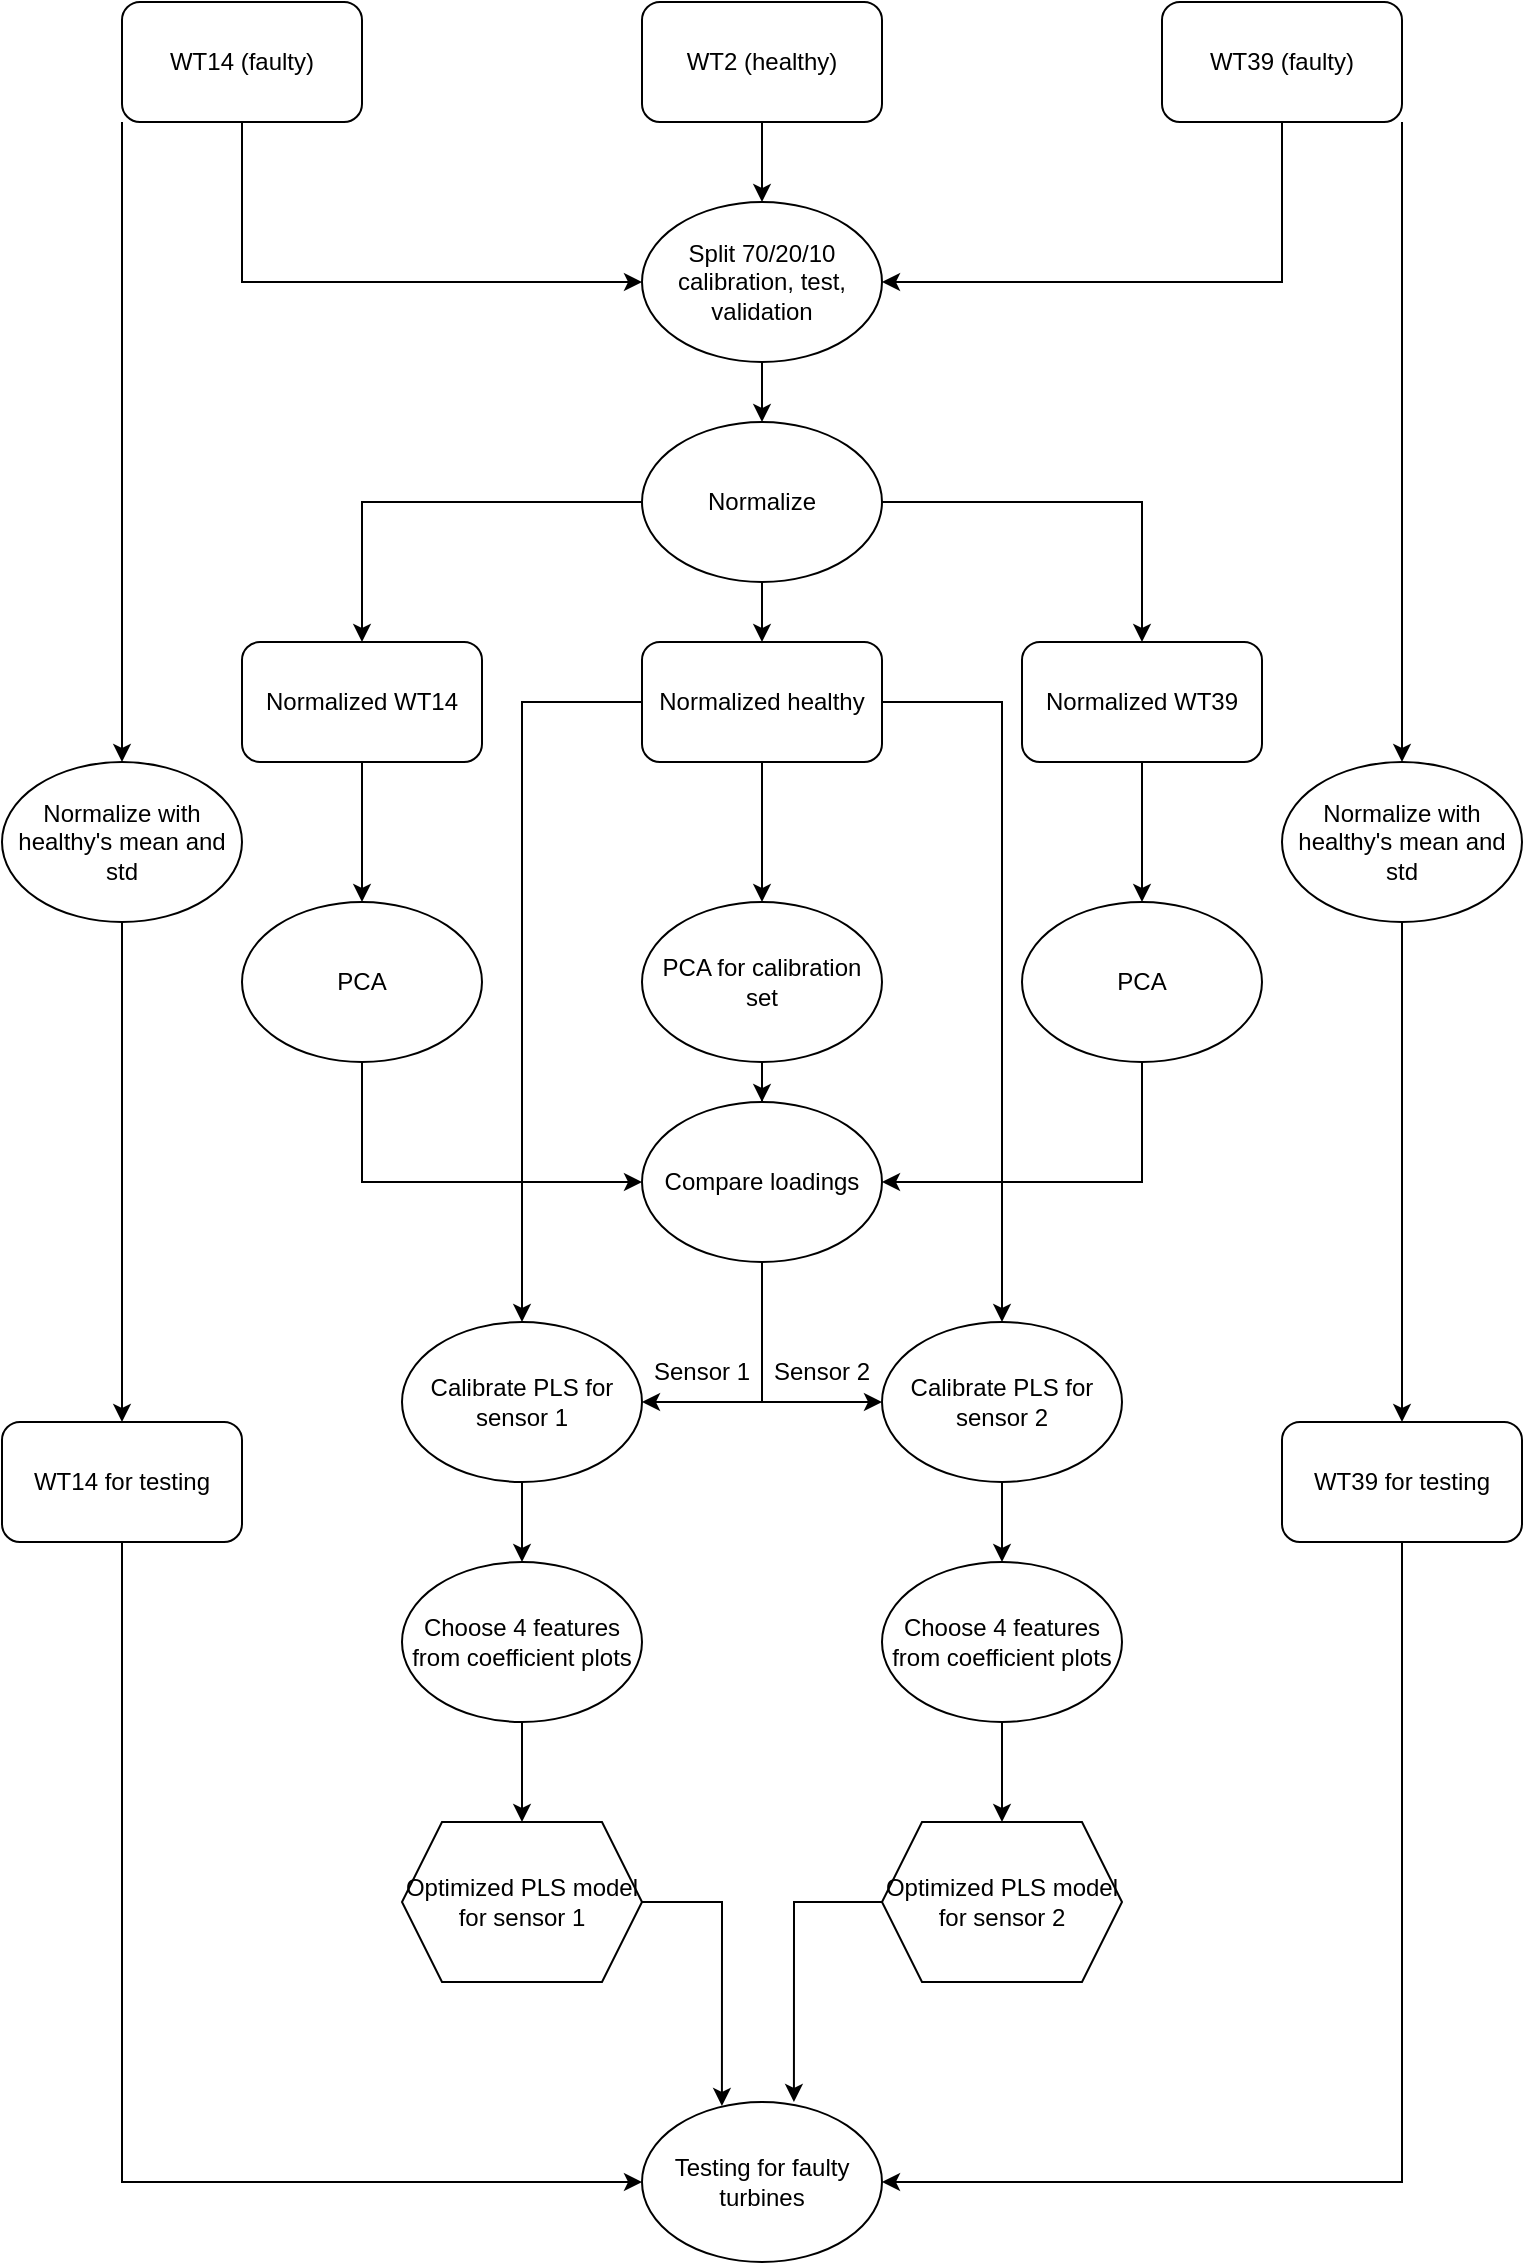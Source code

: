 <mxfile version="22.0.4" type="github">
  <diagram name="Page-1" id="frlsa_pneO61_Gw_KAdB">
    <mxGraphModel dx="2058" dy="1142" grid="1" gridSize="10" guides="1" tooltips="1" connect="1" arrows="1" fold="1" page="1" pageScale="1" pageWidth="850" pageHeight="1100" math="0" shadow="0">
      <root>
        <mxCell id="0" />
        <mxCell id="1" parent="0" />
        <mxCell id="ozctogzyn5P9TWFzlbEa-17" style="edgeStyle=orthogonalEdgeStyle;rounded=0;orthogonalLoop=1;jettySize=auto;html=1;exitX=0.5;exitY=1;exitDx=0;exitDy=0;" parent="1" edge="1">
          <mxGeometry relative="1" as="geometry">
            <mxPoint x="410" y="300" as="sourcePoint" />
          </mxGeometry>
        </mxCell>
        <mxCell id="ozctogzyn5P9TWFzlbEa-19" style="edgeStyle=orthogonalEdgeStyle;rounded=0;orthogonalLoop=1;jettySize=auto;html=1;exitX=0.5;exitY=1;exitDx=0;exitDy=0;" parent="1" edge="1">
          <mxGeometry relative="1" as="geometry">
            <mxPoint x="410" y="390" as="sourcePoint" />
          </mxGeometry>
        </mxCell>
        <mxCell id="ozctogzyn5P9TWFzlbEa-21" style="edgeStyle=orthogonalEdgeStyle;rounded=0;orthogonalLoop=1;jettySize=auto;html=1;exitX=1;exitY=0.5;exitDx=0;exitDy=0;entryX=0;entryY=0.5;entryDx=0;entryDy=0;" parent="1" edge="1">
          <mxGeometry relative="1" as="geometry">
            <mxPoint x="410" y="450" as="sourcePoint" />
          </mxGeometry>
        </mxCell>
        <mxCell id="ozctogzyn5P9TWFzlbEa-24" style="edgeStyle=orthogonalEdgeStyle;rounded=0;orthogonalLoop=1;jettySize=auto;html=1;exitX=0.5;exitY=1;exitDx=0;exitDy=0;entryX=0.5;entryY=0;entryDx=0;entryDy=0;" parent="1" edge="1">
          <mxGeometry relative="1" as="geometry">
            <mxPoint x="350" y="480" as="sourcePoint" />
          </mxGeometry>
        </mxCell>
        <mxCell id="ZODMK0UDfP6Zf_iu29Jf-11" style="edgeStyle=orthogonalEdgeStyle;rounded=0;orthogonalLoop=1;jettySize=auto;html=1;" edge="1" parent="1" source="ZODMK0UDfP6Zf_iu29Jf-1" target="ZODMK0UDfP6Zf_iu29Jf-10">
          <mxGeometry relative="1" as="geometry" />
        </mxCell>
        <mxCell id="ZODMK0UDfP6Zf_iu29Jf-1" value="Split 70/20/10 calibration, test, validation" style="ellipse;whiteSpace=wrap;html=1;" vertex="1" parent="1">
          <mxGeometry x="340" y="320" width="120" height="80" as="geometry" />
        </mxCell>
        <mxCell id="ZODMK0UDfP6Zf_iu29Jf-9" style="edgeStyle=orthogonalEdgeStyle;rounded=0;orthogonalLoop=1;jettySize=auto;html=1;exitX=0.5;exitY=1;exitDx=0;exitDy=0;entryX=0;entryY=0.5;entryDx=0;entryDy=0;" edge="1" parent="1" source="ZODMK0UDfP6Zf_iu29Jf-4" target="ZODMK0UDfP6Zf_iu29Jf-1">
          <mxGeometry relative="1" as="geometry" />
        </mxCell>
        <mxCell id="ZODMK0UDfP6Zf_iu29Jf-68" style="edgeStyle=orthogonalEdgeStyle;rounded=0;orthogonalLoop=1;jettySize=auto;html=1;exitX=0;exitY=1;exitDx=0;exitDy=0;entryX=0.5;entryY=0;entryDx=0;entryDy=0;" edge="1" parent="1" source="ZODMK0UDfP6Zf_iu29Jf-4" target="ZODMK0UDfP6Zf_iu29Jf-64">
          <mxGeometry relative="1" as="geometry" />
        </mxCell>
        <mxCell id="ZODMK0UDfP6Zf_iu29Jf-4" value="WT14 (faulty)" style="rounded=1;whiteSpace=wrap;html=1;" vertex="1" parent="1">
          <mxGeometry x="80" y="220" width="120" height="60" as="geometry" />
        </mxCell>
        <mxCell id="ZODMK0UDfP6Zf_iu29Jf-7" style="edgeStyle=orthogonalEdgeStyle;rounded=0;orthogonalLoop=1;jettySize=auto;html=1;entryX=0.5;entryY=0;entryDx=0;entryDy=0;" edge="1" parent="1" source="ZODMK0UDfP6Zf_iu29Jf-5" target="ZODMK0UDfP6Zf_iu29Jf-1">
          <mxGeometry relative="1" as="geometry" />
        </mxCell>
        <mxCell id="ZODMK0UDfP6Zf_iu29Jf-5" value="WT2 (healthy)" style="rounded=1;whiteSpace=wrap;html=1;" vertex="1" parent="1">
          <mxGeometry x="340" y="220" width="120" height="60" as="geometry" />
        </mxCell>
        <mxCell id="ZODMK0UDfP6Zf_iu29Jf-8" style="edgeStyle=orthogonalEdgeStyle;rounded=0;orthogonalLoop=1;jettySize=auto;html=1;exitX=0.5;exitY=1;exitDx=0;exitDy=0;entryX=1;entryY=0.5;entryDx=0;entryDy=0;" edge="1" parent="1" source="ZODMK0UDfP6Zf_iu29Jf-6" target="ZODMK0UDfP6Zf_iu29Jf-1">
          <mxGeometry relative="1" as="geometry" />
        </mxCell>
        <mxCell id="ZODMK0UDfP6Zf_iu29Jf-66" style="edgeStyle=orthogonalEdgeStyle;rounded=0;orthogonalLoop=1;jettySize=auto;html=1;exitX=1;exitY=1;exitDx=0;exitDy=0;" edge="1" parent="1" source="ZODMK0UDfP6Zf_iu29Jf-6" target="ZODMK0UDfP6Zf_iu29Jf-65">
          <mxGeometry relative="1" as="geometry" />
        </mxCell>
        <mxCell id="ZODMK0UDfP6Zf_iu29Jf-6" value="WT39 (faulty)" style="rounded=1;whiteSpace=wrap;html=1;" vertex="1" parent="1">
          <mxGeometry x="600" y="220" width="120" height="60" as="geometry" />
        </mxCell>
        <mxCell id="ZODMK0UDfP6Zf_iu29Jf-15" style="edgeStyle=orthogonalEdgeStyle;rounded=0;orthogonalLoop=1;jettySize=auto;html=1;exitX=0;exitY=0.5;exitDx=0;exitDy=0;entryX=0.5;entryY=0;entryDx=0;entryDy=0;" edge="1" parent="1" source="ZODMK0UDfP6Zf_iu29Jf-10" target="ZODMK0UDfP6Zf_iu29Jf-13">
          <mxGeometry relative="1" as="geometry" />
        </mxCell>
        <mxCell id="ZODMK0UDfP6Zf_iu29Jf-16" style="edgeStyle=orthogonalEdgeStyle;rounded=0;orthogonalLoop=1;jettySize=auto;html=1;entryX=0.5;entryY=0;entryDx=0;entryDy=0;" edge="1" parent="1" source="ZODMK0UDfP6Zf_iu29Jf-10" target="ZODMK0UDfP6Zf_iu29Jf-12">
          <mxGeometry relative="1" as="geometry" />
        </mxCell>
        <mxCell id="ZODMK0UDfP6Zf_iu29Jf-17" style="edgeStyle=orthogonalEdgeStyle;rounded=0;orthogonalLoop=1;jettySize=auto;html=1;entryX=0.5;entryY=0;entryDx=0;entryDy=0;" edge="1" parent="1" source="ZODMK0UDfP6Zf_iu29Jf-10" target="ZODMK0UDfP6Zf_iu29Jf-14">
          <mxGeometry relative="1" as="geometry" />
        </mxCell>
        <mxCell id="ZODMK0UDfP6Zf_iu29Jf-10" value="Normalize" style="ellipse;whiteSpace=wrap;html=1;" vertex="1" parent="1">
          <mxGeometry x="340" y="430" width="120" height="80" as="geometry" />
        </mxCell>
        <mxCell id="ZODMK0UDfP6Zf_iu29Jf-34" style="edgeStyle=orthogonalEdgeStyle;rounded=0;orthogonalLoop=1;jettySize=auto;html=1;exitX=0;exitY=0.5;exitDx=0;exitDy=0;entryX=0.5;entryY=0;entryDx=0;entryDy=0;" edge="1" parent="1" source="ZODMK0UDfP6Zf_iu29Jf-12" target="ZODMK0UDfP6Zf_iu29Jf-32">
          <mxGeometry relative="1" as="geometry" />
        </mxCell>
        <mxCell id="ZODMK0UDfP6Zf_iu29Jf-35" style="edgeStyle=orthogonalEdgeStyle;rounded=0;orthogonalLoop=1;jettySize=auto;html=1;exitX=1;exitY=0.5;exitDx=0;exitDy=0;" edge="1" parent="1" source="ZODMK0UDfP6Zf_iu29Jf-12" target="ZODMK0UDfP6Zf_iu29Jf-33">
          <mxGeometry relative="1" as="geometry" />
        </mxCell>
        <mxCell id="ZODMK0UDfP6Zf_iu29Jf-59" style="edgeStyle=orthogonalEdgeStyle;rounded=0;orthogonalLoop=1;jettySize=auto;html=1;entryX=0.5;entryY=0;entryDx=0;entryDy=0;" edge="1" parent="1" source="ZODMK0UDfP6Zf_iu29Jf-12" target="ZODMK0UDfP6Zf_iu29Jf-19">
          <mxGeometry relative="1" as="geometry" />
        </mxCell>
        <mxCell id="ZODMK0UDfP6Zf_iu29Jf-12" value="Normalized healthy" style="rounded=1;whiteSpace=wrap;html=1;" vertex="1" parent="1">
          <mxGeometry x="340" y="540" width="120" height="60" as="geometry" />
        </mxCell>
        <mxCell id="ZODMK0UDfP6Zf_iu29Jf-21" style="edgeStyle=orthogonalEdgeStyle;rounded=0;orthogonalLoop=1;jettySize=auto;html=1;exitX=0.5;exitY=1;exitDx=0;exitDy=0;entryX=0.5;entryY=0;entryDx=0;entryDy=0;" edge="1" parent="1" source="ZODMK0UDfP6Zf_iu29Jf-13" target="ZODMK0UDfP6Zf_iu29Jf-18">
          <mxGeometry relative="1" as="geometry" />
        </mxCell>
        <mxCell id="ZODMK0UDfP6Zf_iu29Jf-13" value="Normalized WT14" style="rounded=1;whiteSpace=wrap;html=1;" vertex="1" parent="1">
          <mxGeometry x="140" y="540" width="120" height="60" as="geometry" />
        </mxCell>
        <mxCell id="ZODMK0UDfP6Zf_iu29Jf-23" style="edgeStyle=orthogonalEdgeStyle;rounded=0;orthogonalLoop=1;jettySize=auto;html=1;exitX=0.5;exitY=1;exitDx=0;exitDy=0;entryX=0.5;entryY=0;entryDx=0;entryDy=0;" edge="1" parent="1" source="ZODMK0UDfP6Zf_iu29Jf-14" target="ZODMK0UDfP6Zf_iu29Jf-20">
          <mxGeometry relative="1" as="geometry" />
        </mxCell>
        <mxCell id="ZODMK0UDfP6Zf_iu29Jf-14" value="Normalized WT39" style="rounded=1;whiteSpace=wrap;html=1;" vertex="1" parent="1">
          <mxGeometry x="530" y="540" width="120" height="60" as="geometry" />
        </mxCell>
        <mxCell id="ZODMK0UDfP6Zf_iu29Jf-28" style="edgeStyle=orthogonalEdgeStyle;rounded=0;orthogonalLoop=1;jettySize=auto;html=1;entryX=0;entryY=0.5;entryDx=0;entryDy=0;exitX=0.5;exitY=1;exitDx=0;exitDy=0;" edge="1" parent="1" source="ZODMK0UDfP6Zf_iu29Jf-18" target="ZODMK0UDfP6Zf_iu29Jf-24">
          <mxGeometry relative="1" as="geometry" />
        </mxCell>
        <mxCell id="ZODMK0UDfP6Zf_iu29Jf-18" value="PCA" style="ellipse;whiteSpace=wrap;html=1;" vertex="1" parent="1">
          <mxGeometry x="140" y="670" width="120" height="80" as="geometry" />
        </mxCell>
        <mxCell id="ZODMK0UDfP6Zf_iu29Jf-25" style="edgeStyle=orthogonalEdgeStyle;rounded=0;orthogonalLoop=1;jettySize=auto;html=1;" edge="1" parent="1" source="ZODMK0UDfP6Zf_iu29Jf-19" target="ZODMK0UDfP6Zf_iu29Jf-24">
          <mxGeometry relative="1" as="geometry" />
        </mxCell>
        <mxCell id="ZODMK0UDfP6Zf_iu29Jf-19" value="PCA for calibration set" style="ellipse;whiteSpace=wrap;html=1;" vertex="1" parent="1">
          <mxGeometry x="340" y="670" width="120" height="80" as="geometry" />
        </mxCell>
        <mxCell id="ZODMK0UDfP6Zf_iu29Jf-26" style="edgeStyle=orthogonalEdgeStyle;rounded=0;orthogonalLoop=1;jettySize=auto;html=1;entryX=1;entryY=0.5;entryDx=0;entryDy=0;exitX=0.5;exitY=1;exitDx=0;exitDy=0;" edge="1" parent="1" source="ZODMK0UDfP6Zf_iu29Jf-20" target="ZODMK0UDfP6Zf_iu29Jf-24">
          <mxGeometry relative="1" as="geometry" />
        </mxCell>
        <mxCell id="ZODMK0UDfP6Zf_iu29Jf-20" value="PCA" style="ellipse;whiteSpace=wrap;html=1;" vertex="1" parent="1">
          <mxGeometry x="530" y="670" width="120" height="80" as="geometry" />
        </mxCell>
        <mxCell id="ZODMK0UDfP6Zf_iu29Jf-37" style="edgeStyle=orthogonalEdgeStyle;rounded=0;orthogonalLoop=1;jettySize=auto;html=1;exitX=0.5;exitY=1;exitDx=0;exitDy=0;entryX=1;entryY=0.5;entryDx=0;entryDy=0;" edge="1" parent="1" source="ZODMK0UDfP6Zf_iu29Jf-24" target="ZODMK0UDfP6Zf_iu29Jf-32">
          <mxGeometry relative="1" as="geometry" />
        </mxCell>
        <mxCell id="ZODMK0UDfP6Zf_iu29Jf-38" style="edgeStyle=orthogonalEdgeStyle;rounded=0;orthogonalLoop=1;jettySize=auto;html=1;entryX=0;entryY=0.5;entryDx=0;entryDy=0;" edge="1" parent="1" source="ZODMK0UDfP6Zf_iu29Jf-24" target="ZODMK0UDfP6Zf_iu29Jf-33">
          <mxGeometry relative="1" as="geometry" />
        </mxCell>
        <mxCell id="ZODMK0UDfP6Zf_iu29Jf-24" value="Compare loadings" style="ellipse;whiteSpace=wrap;html=1;" vertex="1" parent="1">
          <mxGeometry x="340" y="770" width="120" height="80" as="geometry" />
        </mxCell>
        <mxCell id="ZODMK0UDfP6Zf_iu29Jf-42" style="edgeStyle=orthogonalEdgeStyle;rounded=0;orthogonalLoop=1;jettySize=auto;html=1;" edge="1" parent="1" source="ZODMK0UDfP6Zf_iu29Jf-32" target="ZODMK0UDfP6Zf_iu29Jf-40">
          <mxGeometry relative="1" as="geometry" />
        </mxCell>
        <mxCell id="ZODMK0UDfP6Zf_iu29Jf-32" value="Calibrate PLS for sensor 1" style="ellipse;whiteSpace=wrap;html=1;" vertex="1" parent="1">
          <mxGeometry x="220" y="880" width="120" height="80" as="geometry" />
        </mxCell>
        <mxCell id="ZODMK0UDfP6Zf_iu29Jf-43" style="edgeStyle=orthogonalEdgeStyle;rounded=0;orthogonalLoop=1;jettySize=auto;html=1;" edge="1" parent="1" source="ZODMK0UDfP6Zf_iu29Jf-33" target="ZODMK0UDfP6Zf_iu29Jf-41">
          <mxGeometry relative="1" as="geometry" />
        </mxCell>
        <mxCell id="ZODMK0UDfP6Zf_iu29Jf-33" value="Calibrate PLS for sensor 2" style="ellipse;whiteSpace=wrap;html=1;" vertex="1" parent="1">
          <mxGeometry x="460" y="880" width="120" height="80" as="geometry" />
        </mxCell>
        <mxCell id="ZODMK0UDfP6Zf_iu29Jf-36" value="Sensor 1" style="text;html=1;strokeColor=none;fillColor=none;align=center;verticalAlign=middle;whiteSpace=wrap;rounded=0;" vertex="1" parent="1">
          <mxGeometry x="340" y="890" width="60" height="30" as="geometry" />
        </mxCell>
        <mxCell id="ZODMK0UDfP6Zf_iu29Jf-39" value="Sensor 2" style="text;html=1;strokeColor=none;fillColor=none;align=center;verticalAlign=middle;whiteSpace=wrap;rounded=0;" vertex="1" parent="1">
          <mxGeometry x="400" y="890" width="60" height="30" as="geometry" />
        </mxCell>
        <mxCell id="ZODMK0UDfP6Zf_iu29Jf-47" style="edgeStyle=orthogonalEdgeStyle;rounded=0;orthogonalLoop=1;jettySize=auto;html=1;entryX=0.5;entryY=0;entryDx=0;entryDy=0;" edge="1" parent="1" source="ZODMK0UDfP6Zf_iu29Jf-40" target="ZODMK0UDfP6Zf_iu29Jf-45">
          <mxGeometry relative="1" as="geometry" />
        </mxCell>
        <mxCell id="ZODMK0UDfP6Zf_iu29Jf-40" value="Choose 4 features from coefficient plots" style="ellipse;whiteSpace=wrap;html=1;" vertex="1" parent="1">
          <mxGeometry x="220" y="1000" width="120" height="80" as="geometry" />
        </mxCell>
        <mxCell id="ZODMK0UDfP6Zf_iu29Jf-48" style="edgeStyle=orthogonalEdgeStyle;rounded=0;orthogonalLoop=1;jettySize=auto;html=1;" edge="1" parent="1" source="ZODMK0UDfP6Zf_iu29Jf-41" target="ZODMK0UDfP6Zf_iu29Jf-46">
          <mxGeometry relative="1" as="geometry" />
        </mxCell>
        <mxCell id="ZODMK0UDfP6Zf_iu29Jf-41" value="Choose 4 features from coefficient plots" style="ellipse;whiteSpace=wrap;html=1;" vertex="1" parent="1">
          <mxGeometry x="460" y="1000" width="120" height="80" as="geometry" />
        </mxCell>
        <mxCell id="ZODMK0UDfP6Zf_iu29Jf-45" value="Optimized PLS model for sensor 1" style="shape=hexagon;perimeter=hexagonPerimeter2;whiteSpace=wrap;html=1;fixedSize=1;" vertex="1" parent="1">
          <mxGeometry x="220" y="1130" width="120" height="80" as="geometry" />
        </mxCell>
        <mxCell id="ZODMK0UDfP6Zf_iu29Jf-46" value="Optimized PLS model for sensor 2" style="shape=hexagon;perimeter=hexagonPerimeter2;whiteSpace=wrap;html=1;fixedSize=1;" vertex="1" parent="1">
          <mxGeometry x="460" y="1130" width="120" height="80" as="geometry" />
        </mxCell>
        <mxCell id="ZODMK0UDfP6Zf_iu29Jf-54" value="Testing for faulty turbines" style="ellipse;whiteSpace=wrap;html=1;" vertex="1" parent="1">
          <mxGeometry x="340" y="1270" width="120" height="80" as="geometry" />
        </mxCell>
        <mxCell id="ZODMK0UDfP6Zf_iu29Jf-55" style="edgeStyle=orthogonalEdgeStyle;rounded=0;orthogonalLoop=1;jettySize=auto;html=1;exitX=1;exitY=0.5;exitDx=0;exitDy=0;entryX=0.333;entryY=0.025;entryDx=0;entryDy=0;entryPerimeter=0;" edge="1" parent="1" source="ZODMK0UDfP6Zf_iu29Jf-45" target="ZODMK0UDfP6Zf_iu29Jf-54">
          <mxGeometry relative="1" as="geometry" />
        </mxCell>
        <mxCell id="ZODMK0UDfP6Zf_iu29Jf-56" style="edgeStyle=orthogonalEdgeStyle;rounded=0;orthogonalLoop=1;jettySize=auto;html=1;exitX=0;exitY=0.5;exitDx=0;exitDy=0;entryX=0.633;entryY=0;entryDx=0;entryDy=0;entryPerimeter=0;" edge="1" parent="1" source="ZODMK0UDfP6Zf_iu29Jf-46" target="ZODMK0UDfP6Zf_iu29Jf-54">
          <mxGeometry relative="1" as="geometry" />
        </mxCell>
        <mxCell id="ZODMK0UDfP6Zf_iu29Jf-71" style="edgeStyle=orthogonalEdgeStyle;rounded=0;orthogonalLoop=1;jettySize=auto;html=1;" edge="1" parent="1" source="ZODMK0UDfP6Zf_iu29Jf-64" target="ZODMK0UDfP6Zf_iu29Jf-69">
          <mxGeometry relative="1" as="geometry" />
        </mxCell>
        <mxCell id="ZODMK0UDfP6Zf_iu29Jf-64" value="Normalize with healthy&#39;s mean and std" style="ellipse;whiteSpace=wrap;html=1;" vertex="1" parent="1">
          <mxGeometry x="20" y="600" width="120" height="80" as="geometry" />
        </mxCell>
        <mxCell id="ZODMK0UDfP6Zf_iu29Jf-72" style="edgeStyle=orthogonalEdgeStyle;rounded=0;orthogonalLoop=1;jettySize=auto;html=1;" edge="1" parent="1" source="ZODMK0UDfP6Zf_iu29Jf-65" target="ZODMK0UDfP6Zf_iu29Jf-70">
          <mxGeometry relative="1" as="geometry" />
        </mxCell>
        <mxCell id="ZODMK0UDfP6Zf_iu29Jf-65" value="Normalize with healthy&#39;s mean and std" style="ellipse;whiteSpace=wrap;html=1;" vertex="1" parent="1">
          <mxGeometry x="660" y="600" width="120" height="80" as="geometry" />
        </mxCell>
        <mxCell id="ZODMK0UDfP6Zf_iu29Jf-74" style="edgeStyle=orthogonalEdgeStyle;rounded=0;orthogonalLoop=1;jettySize=auto;html=1;entryX=0;entryY=0.5;entryDx=0;entryDy=0;" edge="1" parent="1" source="ZODMK0UDfP6Zf_iu29Jf-69" target="ZODMK0UDfP6Zf_iu29Jf-54">
          <mxGeometry relative="1" as="geometry">
            <Array as="points">
              <mxPoint x="80" y="1310" />
            </Array>
          </mxGeometry>
        </mxCell>
        <mxCell id="ZODMK0UDfP6Zf_iu29Jf-69" value="WT14 for testing" style="rounded=1;whiteSpace=wrap;html=1;" vertex="1" parent="1">
          <mxGeometry x="20" y="930" width="120" height="60" as="geometry" />
        </mxCell>
        <mxCell id="ZODMK0UDfP6Zf_iu29Jf-75" style="edgeStyle=orthogonalEdgeStyle;rounded=0;orthogonalLoop=1;jettySize=auto;html=1;entryX=1;entryY=0.5;entryDx=0;entryDy=0;" edge="1" parent="1" source="ZODMK0UDfP6Zf_iu29Jf-70" target="ZODMK0UDfP6Zf_iu29Jf-54">
          <mxGeometry relative="1" as="geometry">
            <Array as="points">
              <mxPoint x="720" y="1310" />
            </Array>
          </mxGeometry>
        </mxCell>
        <mxCell id="ZODMK0UDfP6Zf_iu29Jf-70" value="WT39 for testing" style="rounded=1;whiteSpace=wrap;html=1;" vertex="1" parent="1">
          <mxGeometry x="660" y="930" width="120" height="60" as="geometry" />
        </mxCell>
      </root>
    </mxGraphModel>
  </diagram>
</mxfile>
